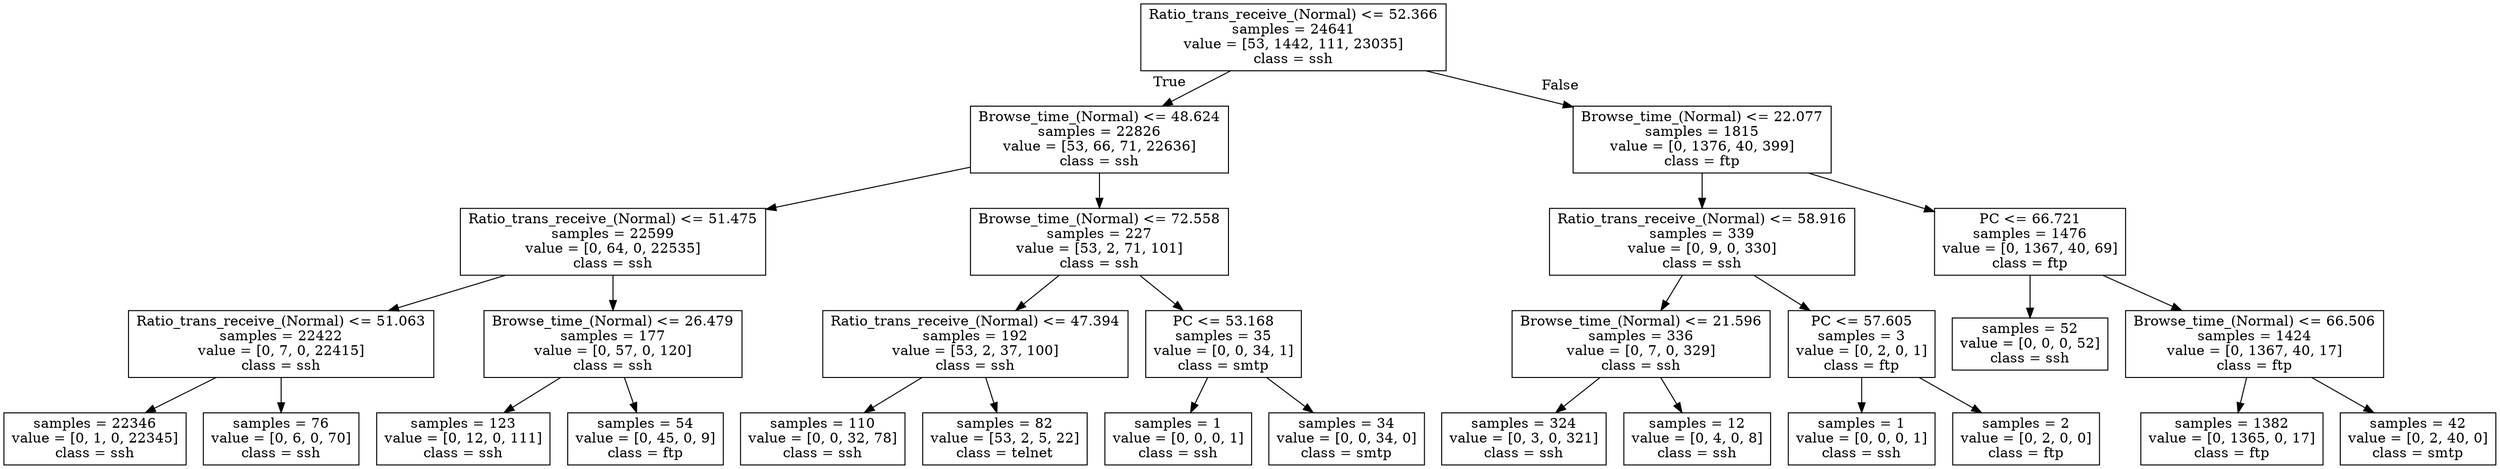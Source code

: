 digraph Tree {
node [shape=box] ;
0 [label="Ratio_trans_receive_(Normal) <= 52.366\nsamples = 24641\nvalue = [53, 1442, 111, 23035]\nclass = ssh"] ;
1 [label="Browse_time_(Normal) <= 48.624\nsamples = 22826\nvalue = [53, 66, 71, 22636]\nclass = ssh"] ;
0 -> 1 [labeldistance=2.5, labelangle=45, headlabel="True"] ;
2 [label="Ratio_trans_receive_(Normal) <= 51.475\nsamples = 22599\nvalue = [0, 64, 0, 22535]\nclass = ssh"] ;
1 -> 2 ;
3 [label="Ratio_trans_receive_(Normal) <= 51.063\nsamples = 22422\nvalue = [0, 7, 0, 22415]\nclass = ssh"] ;
2 -> 3 ;
4 [label="samples = 22346\nvalue = [0, 1, 0, 22345]\nclass = ssh"] ;
3 -> 4 ;
5 [label="samples = 76\nvalue = [0, 6, 0, 70]\nclass = ssh"] ;
3 -> 5 ;
6 [label="Browse_time_(Normal) <= 26.479\nsamples = 177\nvalue = [0, 57, 0, 120]\nclass = ssh"] ;
2 -> 6 ;
7 [label="samples = 123\nvalue = [0, 12, 0, 111]\nclass = ssh"] ;
6 -> 7 ;
8 [label="samples = 54\nvalue = [0, 45, 0, 9]\nclass = ftp"] ;
6 -> 8 ;
9 [label="Browse_time_(Normal) <= 72.558\nsamples = 227\nvalue = [53, 2, 71, 101]\nclass = ssh"] ;
1 -> 9 ;
10 [label="Ratio_trans_receive_(Normal) <= 47.394\nsamples = 192\nvalue = [53, 2, 37, 100]\nclass = ssh"] ;
9 -> 10 ;
11 [label="samples = 110\nvalue = [0, 0, 32, 78]\nclass = ssh"] ;
10 -> 11 ;
12 [label="samples = 82\nvalue = [53, 2, 5, 22]\nclass = telnet"] ;
10 -> 12 ;
13 [label="PC <= 53.168\nsamples = 35\nvalue = [0, 0, 34, 1]\nclass = smtp"] ;
9 -> 13 ;
14 [label="samples = 1\nvalue = [0, 0, 0, 1]\nclass = ssh"] ;
13 -> 14 ;
15 [label="samples = 34\nvalue = [0, 0, 34, 0]\nclass = smtp"] ;
13 -> 15 ;
16 [label="Browse_time_(Normal) <= 22.077\nsamples = 1815\nvalue = [0, 1376, 40, 399]\nclass = ftp"] ;
0 -> 16 [labeldistance=2.5, labelangle=-45, headlabel="False"] ;
17 [label="Ratio_trans_receive_(Normal) <= 58.916\nsamples = 339\nvalue = [0, 9, 0, 330]\nclass = ssh"] ;
16 -> 17 ;
18 [label="Browse_time_(Normal) <= 21.596\nsamples = 336\nvalue = [0, 7, 0, 329]\nclass = ssh"] ;
17 -> 18 ;
19 [label="samples = 324\nvalue = [0, 3, 0, 321]\nclass = ssh"] ;
18 -> 19 ;
20 [label="samples = 12\nvalue = [0, 4, 0, 8]\nclass = ssh"] ;
18 -> 20 ;
21 [label="PC <= 57.605\nsamples = 3\nvalue = [0, 2, 0, 1]\nclass = ftp"] ;
17 -> 21 ;
22 [label="samples = 1\nvalue = [0, 0, 0, 1]\nclass = ssh"] ;
21 -> 22 ;
23 [label="samples = 2\nvalue = [0, 2, 0, 0]\nclass = ftp"] ;
21 -> 23 ;
24 [label="PC <= 66.721\nsamples = 1476\nvalue = [0, 1367, 40, 69]\nclass = ftp"] ;
16 -> 24 ;
25 [label="samples = 52\nvalue = [0, 0, 0, 52]\nclass = ssh"] ;
24 -> 25 ;
26 [label="Browse_time_(Normal) <= 66.506\nsamples = 1424\nvalue = [0, 1367, 40, 17]\nclass = ftp"] ;
24 -> 26 ;
27 [label="samples = 1382\nvalue = [0, 1365, 0, 17]\nclass = ftp"] ;
26 -> 27 ;
28 [label="samples = 42\nvalue = [0, 2, 40, 0]\nclass = smtp"] ;
26 -> 28 ;
}